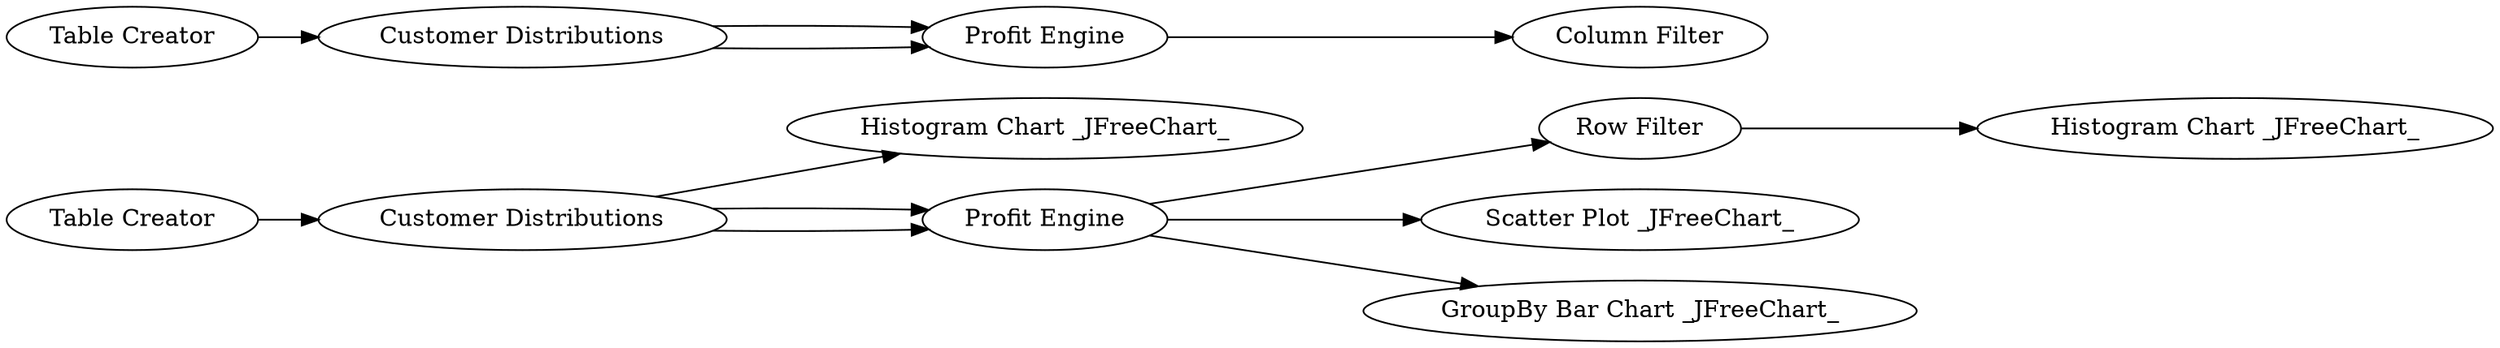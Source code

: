 digraph {
	2 [label="Histogram Chart _JFreeChart_"]
	3 [label="Profit Engine"]
	4 [label="Table Creator"]
	5 [label="Histogram Chart _JFreeChart_"]
	6 [label="Row Filter"]
	7 [label="Scatter Plot _JFreeChart_"]
	10 [label="GroupBy Bar Chart _JFreeChart_"]
	11 [label="Customer Distributions"]
	12 [label="Table Creator"]
	13 [label="Customer Distributions"]
	14 [label="Profit Engine"]
	15 [label="Column Filter"]
	3 -> 7
	3 -> 6
	3 -> 10
	4 -> 11
	6 -> 5
	11 -> 3
	11 -> 3
	11 -> 2
	12 -> 13
	13 -> 14
	13 -> 14
	14 -> 15
	rankdir=LR
}
